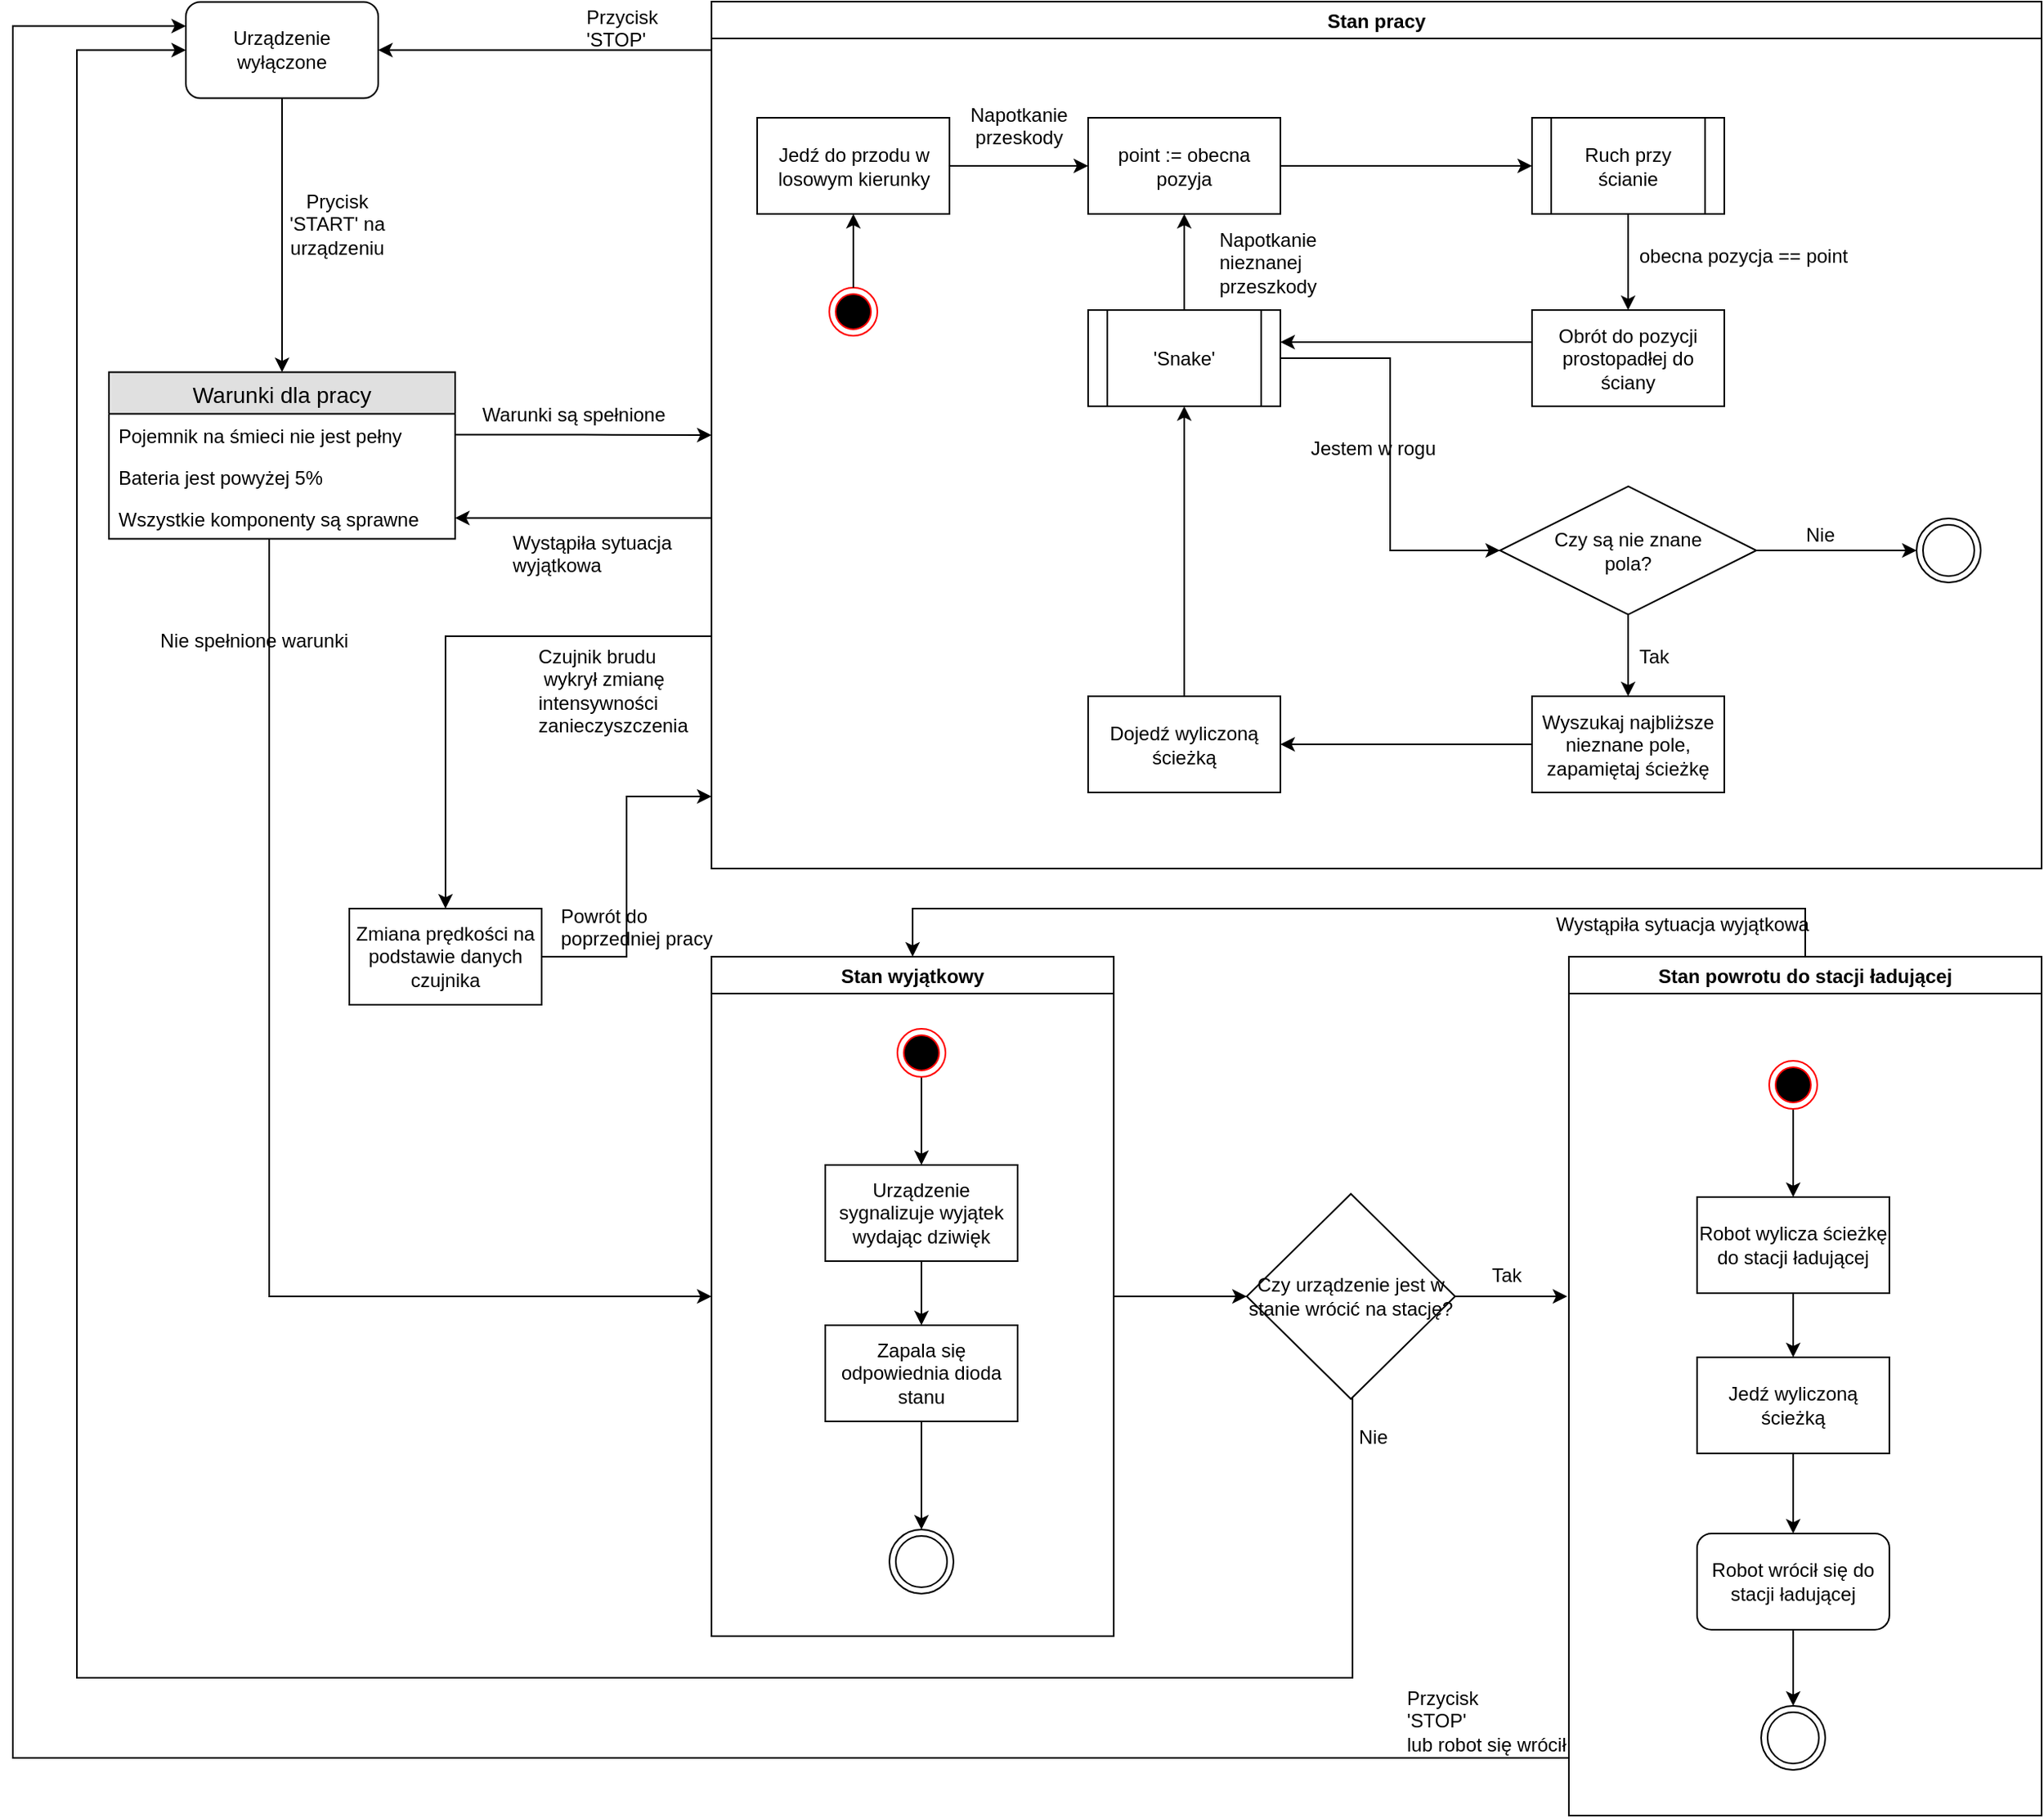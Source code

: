 <mxfile version="10.7.1"><diagram id="BfQeqwmryOvjG47rynou" name="Page-1"><mxGraphModel dx="1847" dy="1248" grid="1" gridSize="10" guides="1" tooltips="1" connect="1" arrows="1" fold="1" page="1" pageScale="1" pageWidth="827" pageHeight="1169" math="0" shadow="0"><root><mxCell id="0"/><mxCell id="1" parent="0"/><mxCell id="Kj0u_gtO7Gd0UM1roTuU-98" style="edgeStyle=orthogonalEdgeStyle;rounded=0;orthogonalLoop=1;jettySize=auto;html=1;entryX=1;entryY=0.5;entryDx=0;entryDy=0;" edge="1" parent="1" source="i7dEc-UQwHvQtYXgSHel-5" target="Kj0u_gtO7Gd0UM1roTuU-93"><mxGeometry relative="1" as="geometry"><Array as="points"><mxPoint x="1557" y="686"/></Array></mxGeometry></mxCell><mxCell id="Kj0u_gtO7Gd0UM1roTuU-113" style="edgeStyle=orthogonalEdgeStyle;rounded=0;orthogonalLoop=1;jettySize=auto;html=1;exitX=0;exitY=0.25;exitDx=0;exitDy=0;entryX=1;entryY=0.5;entryDx=0;entryDy=0;" edge="1" parent="1" source="i7dEc-UQwHvQtYXgSHel-5" target="Kj0u_gtO7Gd0UM1roTuU-6"><mxGeometry relative="1" as="geometry"><Array as="points"><mxPoint x="1596" y="394"/></Array></mxGeometry></mxCell><mxCell id="Kj0u_gtO7Gd0UM1roTuU-132" style="edgeStyle=orthogonalEdgeStyle;rounded=0;orthogonalLoop=1;jettySize=auto;html=1;entryX=0.5;entryY=0;entryDx=0;entryDy=0;" edge="1" parent="1" source="i7dEc-UQwHvQtYXgSHel-5" target="Kj0u_gtO7Gd0UM1roTuU-125"><mxGeometry relative="1" as="geometry"><Array as="points"><mxPoint x="1430" y="760"/></Array></mxGeometry></mxCell><mxCell id="i7dEc-UQwHvQtYXgSHel-5" value="Stan pracy" style="swimlane;" parent="1" vertex="1"><mxGeometry x="1596" y="364" width="830" height="541" as="geometry"/></mxCell><mxCell id="i7dEc-UQwHvQtYXgSHel-42" value="" style="edgeStyle=orthogonalEdgeStyle;rounded=0;orthogonalLoop=1;jettySize=auto;html=1;" parent="i7dEc-UQwHvQtYXgSHel-5" source="i7dEc-UQwHvQtYXgSHel-13" target="i7dEc-UQwHvQtYXgSHel-41" edge="1"><mxGeometry relative="1" as="geometry"/></mxCell><mxCell id="i7dEc-UQwHvQtYXgSHel-13" value="Ruch przy ścianie" style="shape=process;whiteSpace=wrap;html=1;backgroundOutline=1;" parent="i7dEc-UQwHvQtYXgSHel-5" vertex="1"><mxGeometry x="512" y="72.5" width="120" height="60" as="geometry"/></mxCell><mxCell id="i7dEc-UQwHvQtYXgSHel-48" style="edgeStyle=orthogonalEdgeStyle;rounded=0;orthogonalLoop=1;jettySize=auto;html=1;entryX=0.5;entryY=1;entryDx=0;entryDy=0;" parent="i7dEc-UQwHvQtYXgSHel-5" source="i7dEc-UQwHvQtYXgSHel-15" target="i7dEc-UQwHvQtYXgSHel-30" edge="1"><mxGeometry relative="1" as="geometry"/></mxCell><mxCell id="i7dEc-UQwHvQtYXgSHel-52" value="" style="edgeStyle=orthogonalEdgeStyle;rounded=0;orthogonalLoop=1;jettySize=auto;html=1;entryX=0;entryY=0.5;entryDx=0;entryDy=0;" parent="i7dEc-UQwHvQtYXgSHel-5" source="i7dEc-UQwHvQtYXgSHel-15" target="i7dEc-UQwHvQtYXgSHel-53" edge="1"><mxGeometry relative="1" as="geometry"><mxPoint x="477" y="287.5" as="targetPoint"/></mxGeometry></mxCell><mxCell id="i7dEc-UQwHvQtYXgSHel-15" value="'Snake'" style="shape=process;whiteSpace=wrap;html=1;backgroundOutline=1;" parent="i7dEc-UQwHvQtYXgSHel-5" vertex="1"><mxGeometry x="235" y="192.5" width="120" height="60" as="geometry"/></mxCell><mxCell id="i7dEc-UQwHvQtYXgSHel-77" style="edgeStyle=orthogonalEdgeStyle;rounded=0;orthogonalLoop=1;jettySize=auto;html=1;entryX=0;entryY=0.5;entryDx=0;entryDy=0;" parent="i7dEc-UQwHvQtYXgSHel-5" source="i7dEc-UQwHvQtYXgSHel-19" target="i7dEc-UQwHvQtYXgSHel-30" edge="1"><mxGeometry relative="1" as="geometry"><Array as="points"><mxPoint x="220" y="102.5"/><mxPoint x="220" y="102.5"/></Array></mxGeometry></mxCell><mxCell id="i7dEc-UQwHvQtYXgSHel-19" value="Jedź do przodu w losowym kierunky" style="rounded=0;whiteSpace=wrap;html=1;" parent="i7dEc-UQwHvQtYXgSHel-5" vertex="1"><mxGeometry x="28.5" y="72.5" width="120" height="60" as="geometry"/></mxCell><mxCell id="i7dEc-UQwHvQtYXgSHel-21" value="Napotkanie&lt;br&gt;przeskody&lt;br&gt;&lt;br&gt;" style="text;html=1;strokeColor=none;fillColor=none;align=center;verticalAlign=middle;whiteSpace=wrap;rounded=0;" parent="i7dEc-UQwHvQtYXgSHel-5" vertex="1"><mxGeometry x="156" y="67.5" width="72" height="35" as="geometry"/></mxCell><mxCell id="i7dEc-UQwHvQtYXgSHel-40" value="" style="edgeStyle=orthogonalEdgeStyle;rounded=0;orthogonalLoop=1;jettySize=auto;html=1;" parent="i7dEc-UQwHvQtYXgSHel-5" source="i7dEc-UQwHvQtYXgSHel-30" target="i7dEc-UQwHvQtYXgSHel-13" edge="1"><mxGeometry relative="1" as="geometry"/></mxCell><mxCell id="i7dEc-UQwHvQtYXgSHel-30" value="point := obecna pozyja" style="rounded=0;whiteSpace=wrap;html=1;" parent="i7dEc-UQwHvQtYXgSHel-5" vertex="1"><mxGeometry x="235" y="72.5" width="120" height="60" as="geometry"/></mxCell><mxCell id="i7dEc-UQwHvQtYXgSHel-45" style="edgeStyle=orthogonalEdgeStyle;rounded=0;orthogonalLoop=1;jettySize=auto;html=1;" parent="i7dEc-UQwHvQtYXgSHel-5" source="i7dEc-UQwHvQtYXgSHel-41" target="i7dEc-UQwHvQtYXgSHel-15" edge="1"><mxGeometry relative="1" as="geometry"><Array as="points"><mxPoint x="432" y="212.5"/><mxPoint x="432" y="212.5"/></Array></mxGeometry></mxCell><mxCell id="i7dEc-UQwHvQtYXgSHel-41" value="Obrót do pozycji prostopadłej do ściany" style="rounded=0;whiteSpace=wrap;html=1;" parent="i7dEc-UQwHvQtYXgSHel-5" vertex="1"><mxGeometry x="512" y="192.5" width="120" height="60" as="geometry"/></mxCell><mxCell id="i7dEc-UQwHvQtYXgSHel-53" value="Czy są nie znane&lt;br&gt;pola?" style="rhombus;whiteSpace=wrap;html=1;" parent="i7dEc-UQwHvQtYXgSHel-5" vertex="1"><mxGeometry x="492" y="302.5" width="160" height="80" as="geometry"/></mxCell><mxCell id="i7dEc-UQwHvQtYXgSHel-59" value="" style="ellipse;shape=doubleEllipse;whiteSpace=wrap;html=1;aspect=fixed;" parent="i7dEc-UQwHvQtYXgSHel-5" vertex="1"><mxGeometry x="752" y="322.5" width="40" height="40" as="geometry"/></mxCell><mxCell id="i7dEc-UQwHvQtYXgSHel-64" value="" style="endArrow=classic;html=1;exitX=1;exitY=0.5;exitDx=0;exitDy=0;entryX=0;entryY=0.5;entryDx=0;entryDy=0;" parent="i7dEc-UQwHvQtYXgSHel-5" source="i7dEc-UQwHvQtYXgSHel-53" target="i7dEc-UQwHvQtYXgSHel-59" edge="1"><mxGeometry width="50" height="50" relative="1" as="geometry"><mxPoint x="602" y="392.5" as="sourcePoint"/><mxPoint x="652" y="342.5" as="targetPoint"/></mxGeometry></mxCell><mxCell id="i7dEc-UQwHvQtYXgSHel-65" value="Nie" style="text;html=1;strokeColor=none;fillColor=none;align=center;verticalAlign=middle;whiteSpace=wrap;rounded=0;" parent="i7dEc-UQwHvQtYXgSHel-5" vertex="1"><mxGeometry x="672" y="322.5" width="40" height="20" as="geometry"/></mxCell><mxCell id="i7dEc-UQwHvQtYXgSHel-75" style="edgeStyle=orthogonalEdgeStyle;rounded=0;orthogonalLoop=1;jettySize=auto;html=1;entryX=0.5;entryY=1;entryDx=0;entryDy=0;" parent="i7dEc-UQwHvQtYXgSHel-5" source="i7dEc-UQwHvQtYXgSHel-69" target="i7dEc-UQwHvQtYXgSHel-15" edge="1"><mxGeometry relative="1" as="geometry"/></mxCell><mxCell id="i7dEc-UQwHvQtYXgSHel-69" value="Dojedź wyliczoną ścieżką" style="rounded=0;whiteSpace=wrap;html=1;" parent="i7dEc-UQwHvQtYXgSHel-5" vertex="1"><mxGeometry x="235" y="433.5" width="120" height="60" as="geometry"/></mxCell><mxCell id="i7dEc-UQwHvQtYXgSHel-72" value="Tak&lt;br&gt;&lt;br&gt;" style="text;html=1;resizable=0;points=[];autosize=1;align=left;verticalAlign=top;spacingTop=-4;" parent="i7dEc-UQwHvQtYXgSHel-5" vertex="1"><mxGeometry x="577" y="398.5" width="30" height="30" as="geometry"/></mxCell><mxCell id="i7dEc-UQwHvQtYXgSHel-50" value="obecna pozycja == point&lt;br&gt;" style="text;html=1;resizable=0;points=[];autosize=1;align=left;verticalAlign=top;spacingTop=-4;" parent="i7dEc-UQwHvQtYXgSHel-5" vertex="1"><mxGeometry x="577" y="148.5" width="150" height="20" as="geometry"/></mxCell><mxCell id="i7dEc-UQwHvQtYXgSHel-34" value="" style="ellipse;html=1;shape=endState;fillColor=#000000;strokeColor=#ff0000;" parent="i7dEc-UQwHvQtYXgSHel-5" vertex="1"><mxGeometry x="73.5" y="178.5" width="30" height="30" as="geometry"/></mxCell><mxCell id="i7dEc-UQwHvQtYXgSHel-35" value="" style="edgeStyle=orthogonalEdgeStyle;rounded=0;orthogonalLoop=1;jettySize=auto;html=1;" parent="i7dEc-UQwHvQtYXgSHel-5" source="i7dEc-UQwHvQtYXgSHel-34" target="i7dEc-UQwHvQtYXgSHel-19" edge="1"><mxGeometry relative="1" as="geometry"/></mxCell><mxCell id="i7dEc-UQwHvQtYXgSHel-49" value="Napotkanie&lt;br&gt;nieznanej&lt;br&gt;przeszkody&lt;br&gt;" style="text;html=1;resizable=0;points=[];autosize=1;align=left;verticalAlign=top;spacingTop=-4;" parent="i7dEc-UQwHvQtYXgSHel-5" vertex="1"><mxGeometry x="315" y="138.5" width="80" height="40" as="geometry"/></mxCell><mxCell id="i7dEc-UQwHvQtYXgSHel-83" value="Jestem w rogu" style="text;html=1;resizable=0;points=[];autosize=1;align=left;verticalAlign=top;spacingTop=-4;" parent="i7dEc-UQwHvQtYXgSHel-5" vertex="1"><mxGeometry x="372" y="268.5" width="90" height="20" as="geometry"/></mxCell><mxCell id="i7dEc-UQwHvQtYXgSHel-68" value="Wyszukaj najbliższe nieznane pole, zapamiętaj ścieżkę" style="rounded=0;whiteSpace=wrap;html=1;" parent="1" vertex="1"><mxGeometry x="2108" y="797.5" width="120" height="60" as="geometry"/></mxCell><mxCell id="i7dEc-UQwHvQtYXgSHel-70" value="" style="edgeStyle=orthogonalEdgeStyle;rounded=0;orthogonalLoop=1;jettySize=auto;html=1;" parent="1" source="i7dEc-UQwHvQtYXgSHel-68" target="i7dEc-UQwHvQtYXgSHel-69" edge="1"><mxGeometry relative="1" as="geometry"/></mxCell><mxCell id="i7dEc-UQwHvQtYXgSHel-82" style="edgeStyle=orthogonalEdgeStyle;rounded=0;orthogonalLoop=1;jettySize=auto;html=1;entryX=0.5;entryY=0;entryDx=0;entryDy=0;" parent="1" source="i7dEc-UQwHvQtYXgSHel-53" target="i7dEc-UQwHvQtYXgSHel-68" edge="1"><mxGeometry relative="1" as="geometry"/></mxCell><mxCell id="Kj0u_gtO7Gd0UM1roTuU-85" style="edgeStyle=orthogonalEdgeStyle;rounded=0;orthogonalLoop=1;jettySize=auto;html=1;" edge="1" parent="1" source="Kj0u_gtO7Gd0UM1roTuU-6" target="Kj0u_gtO7Gd0UM1roTuU-51"><mxGeometry relative="1" as="geometry"/></mxCell><mxCell id="Kj0u_gtO7Gd0UM1roTuU-6" value="Urządzenie wyłączone" style="rounded=1;whiteSpace=wrap;html=1;" vertex="1" parent="1"><mxGeometry x="1268" y="364.25" width="120" height="60" as="geometry"/></mxCell><mxCell id="Kj0u_gtO7Gd0UM1roTuU-109" style="edgeStyle=orthogonalEdgeStyle;rounded=0;orthogonalLoop=1;jettySize=auto;html=1;entryX=0.5;entryY=0;entryDx=0;entryDy=0;" edge="1" parent="1" source="Kj0u_gtO7Gd0UM1roTuU-8" target="Kj0u_gtO7Gd0UM1roTuU-72"><mxGeometry relative="1" as="geometry"><mxPoint x="1730" y="940" as="targetPoint"/><Array as="points"><mxPoint x="2278" y="930"/><mxPoint x="1721" y="930"/></Array></mxGeometry></mxCell><mxCell id="Kj0u_gtO7Gd0UM1roTuU-111" style="edgeStyle=orthogonalEdgeStyle;rounded=0;orthogonalLoop=1;jettySize=auto;html=1;entryX=0;entryY=0.25;entryDx=0;entryDy=0;" edge="1" parent="1" source="Kj0u_gtO7Gd0UM1roTuU-8" target="Kj0u_gtO7Gd0UM1roTuU-6"><mxGeometry relative="1" as="geometry"><Array as="points"><mxPoint x="1160" y="1460"/><mxPoint x="1160" y="379"/></Array></mxGeometry></mxCell><mxCell id="Kj0u_gtO7Gd0UM1roTuU-8" value="Stan powrotu do stacji ładującej" style="swimlane;" vertex="1" parent="1"><mxGeometry x="2131" y="960" width="295" height="536" as="geometry"/></mxCell><mxCell id="Kj0u_gtO7Gd0UM1roTuU-35" value="" style="edgeStyle=orthogonalEdgeStyle;rounded=0;orthogonalLoop=1;jettySize=auto;html=1;entryX=0.5;entryY=0;entryDx=0;entryDy=0;" edge="1" parent="Kj0u_gtO7Gd0UM1roTuU-8" source="Kj0u_gtO7Gd0UM1roTuU-33" target="Kj0u_gtO7Gd0UM1roTuU-38"><mxGeometry relative="1" as="geometry"><mxPoint x="140" y="143.5" as="targetPoint"/></mxGeometry></mxCell><mxCell id="Kj0u_gtO7Gd0UM1roTuU-33" value="" style="ellipse;html=1;shape=endState;fillColor=#000000;strokeColor=#ff0000;" vertex="1" parent="Kj0u_gtO7Gd0UM1roTuU-8"><mxGeometry x="125" y="65" width="30" height="30" as="geometry"/></mxCell><mxCell id="Kj0u_gtO7Gd0UM1roTuU-44" value="" style="edgeStyle=orthogonalEdgeStyle;rounded=0;orthogonalLoop=1;jettySize=auto;html=1;" edge="1" parent="Kj0u_gtO7Gd0UM1roTuU-8" source="Kj0u_gtO7Gd0UM1roTuU-38" target="Kj0u_gtO7Gd0UM1roTuU-40"><mxGeometry relative="1" as="geometry"/></mxCell><mxCell id="Kj0u_gtO7Gd0UM1roTuU-38" value="&lt;span&gt;Robot wylicza ścieżkę do stacji ładującej&lt;/span&gt;" style="rounded=0;whiteSpace=wrap;html=1;" vertex="1" parent="Kj0u_gtO7Gd0UM1roTuU-8"><mxGeometry x="80" y="150" width="120" height="60" as="geometry"/></mxCell><mxCell id="Kj0u_gtO7Gd0UM1roTuU-45" value="" style="edgeStyle=orthogonalEdgeStyle;rounded=0;orthogonalLoop=1;jettySize=auto;html=1;" edge="1" parent="Kj0u_gtO7Gd0UM1roTuU-8" source="Kj0u_gtO7Gd0UM1roTuU-40" target="Kj0u_gtO7Gd0UM1roTuU-42"><mxGeometry relative="1" as="geometry"/></mxCell><mxCell id="Kj0u_gtO7Gd0UM1roTuU-40" value="&lt;span&gt;Jedź wyliczoną ścieżką&lt;/span&gt;" style="rounded=0;whiteSpace=wrap;html=1;" vertex="1" parent="Kj0u_gtO7Gd0UM1roTuU-8"><mxGeometry x="80" y="250" width="120" height="60" as="geometry"/></mxCell><mxCell id="Kj0u_gtO7Gd0UM1roTuU-50" style="edgeStyle=orthogonalEdgeStyle;rounded=0;orthogonalLoop=1;jettySize=auto;html=1;" edge="1" parent="Kj0u_gtO7Gd0UM1roTuU-8" source="Kj0u_gtO7Gd0UM1roTuU-42" target="Kj0u_gtO7Gd0UM1roTuU-47"><mxGeometry relative="1" as="geometry"/></mxCell><mxCell id="Kj0u_gtO7Gd0UM1roTuU-42" value="&lt;span&gt;Robot wrócił się do stacji ładującej&lt;/span&gt;" style="rounded=1;whiteSpace=wrap;html=1;" vertex="1" parent="Kj0u_gtO7Gd0UM1roTuU-8"><mxGeometry x="80" y="360" width="120" height="60" as="geometry"/></mxCell><mxCell id="Kj0u_gtO7Gd0UM1roTuU-47" value="" style="ellipse;shape=doubleEllipse;whiteSpace=wrap;html=1;aspect=fixed;" vertex="1" parent="Kj0u_gtO7Gd0UM1roTuU-8"><mxGeometry x="120" y="467.5" width="40" height="40" as="geometry"/></mxCell><mxCell id="Kj0u_gtO7Gd0UM1roTuU-87" style="edgeStyle=orthogonalEdgeStyle;rounded=0;orthogonalLoop=1;jettySize=auto;html=1;entryX=0;entryY=0.5;entryDx=0;entryDy=0;" edge="1" parent="1" source="Kj0u_gtO7Gd0UM1roTuU-51" target="Kj0u_gtO7Gd0UM1roTuU-72"><mxGeometry relative="1" as="geometry"><Array as="points"><mxPoint x="1320" y="1172"/></Array></mxGeometry></mxCell><mxCell id="Kj0u_gtO7Gd0UM1roTuU-51" value="Warunki dla pracy" style="swimlane;fontStyle=0;childLayout=stackLayout;horizontal=1;startSize=26;fillColor=#e0e0e0;horizontalStack=0;resizeParent=1;resizeParentMax=0;resizeLast=0;collapsible=1;marginBottom=0;swimlaneFillColor=#ffffff;align=center;fontSize=14;" vertex="1" parent="1"><mxGeometry x="1220" y="595.25" width="216" height="104" as="geometry"/></mxCell><mxCell id="Kj0u_gtO7Gd0UM1roTuU-52" value="Pojemnik na śmieci nie jest pełny" style="text;strokeColor=none;fillColor=none;spacingLeft=4;spacingRight=4;overflow=hidden;rotatable=0;points=[[0,0.5],[1,0.5]];portConstraint=eastwest;fontSize=12;" vertex="1" parent="Kj0u_gtO7Gd0UM1roTuU-51"><mxGeometry y="26" width="216" height="26" as="geometry"/></mxCell><mxCell id="Kj0u_gtO7Gd0UM1roTuU-53" value="Bateria jest powyżej 5%" style="text;strokeColor=none;fillColor=none;spacingLeft=4;spacingRight=4;overflow=hidden;rotatable=0;points=[[0,0.5],[1,0.5]];portConstraint=eastwest;fontSize=12;" vertex="1" parent="Kj0u_gtO7Gd0UM1roTuU-51"><mxGeometry y="52" width="216" height="26" as="geometry"/></mxCell><mxCell id="Kj0u_gtO7Gd0UM1roTuU-93" value="Wszystkie komponenty są sprawne" style="text;strokeColor=none;fillColor=none;spacingLeft=4;spacingRight=4;overflow=hidden;rotatable=0;points=[[0,0.5],[1,0.5]];portConstraint=eastwest;fontSize=12;" vertex="1" parent="Kj0u_gtO7Gd0UM1roTuU-51"><mxGeometry y="78" width="216" height="26" as="geometry"/></mxCell><mxCell id="Kj0u_gtO7Gd0UM1roTuU-56" value="Prycisk 'START' na urządzeniu" style="text;html=1;strokeColor=none;fillColor=none;align=center;verticalAlign=middle;whiteSpace=wrap;rounded=0;" vertex="1" parent="1"><mxGeometry x="1328" y="480" width="69" height="45" as="geometry"/></mxCell><mxCell id="Kj0u_gtO7Gd0UM1roTuU-59" value="Nie spełnione warunki" style="text;html=1;resizable=0;points=[];autosize=1;align=left;verticalAlign=top;spacingTop=-4;" vertex="1" parent="1"><mxGeometry x="1250" y="752.75" width="130" height="20" as="geometry"/></mxCell><mxCell id="Kj0u_gtO7Gd0UM1roTuU-104" style="edgeStyle=orthogonalEdgeStyle;rounded=0;orthogonalLoop=1;jettySize=auto;html=1;entryX=0;entryY=0.5;entryDx=0;entryDy=0;" edge="1" parent="1" source="Kj0u_gtO7Gd0UM1roTuU-72" target="Kj0u_gtO7Gd0UM1roTuU-103"><mxGeometry relative="1" as="geometry"/></mxCell><mxCell id="Kj0u_gtO7Gd0UM1roTuU-72" value="Stan wyjątkowy" style="swimlane;" vertex="1" parent="1"><mxGeometry x="1596" y="960" width="251" height="424" as="geometry"/></mxCell><mxCell id="Kj0u_gtO7Gd0UM1roTuU-73" value="" style="edgeStyle=orthogonalEdgeStyle;rounded=0;orthogonalLoop=1;jettySize=auto;html=1;entryX=0.5;entryY=0;entryDx=0;entryDy=0;" edge="1" parent="Kj0u_gtO7Gd0UM1roTuU-72" source="Kj0u_gtO7Gd0UM1roTuU-74" target="Kj0u_gtO7Gd0UM1roTuU-76"><mxGeometry relative="1" as="geometry"><mxPoint x="131" y="123.5" as="targetPoint"/></mxGeometry></mxCell><mxCell id="Kj0u_gtO7Gd0UM1roTuU-74" value="" style="ellipse;html=1;shape=endState;fillColor=#000000;strokeColor=#ff0000;" vertex="1" parent="Kj0u_gtO7Gd0UM1roTuU-72"><mxGeometry x="116" y="45" width="30" height="30" as="geometry"/></mxCell><mxCell id="Kj0u_gtO7Gd0UM1roTuU-75" value="" style="edgeStyle=orthogonalEdgeStyle;rounded=0;orthogonalLoop=1;jettySize=auto;html=1;" edge="1" parent="Kj0u_gtO7Gd0UM1roTuU-72" source="Kj0u_gtO7Gd0UM1roTuU-76" target="Kj0u_gtO7Gd0UM1roTuU-78"><mxGeometry relative="1" as="geometry"/></mxCell><mxCell id="Kj0u_gtO7Gd0UM1roTuU-76" value="Urządzenie sygnalizuje wyjątek wydając dziwięk" style="rounded=0;whiteSpace=wrap;html=1;" vertex="1" parent="Kj0u_gtO7Gd0UM1roTuU-72"><mxGeometry x="71" y="130" width="120" height="60" as="geometry"/></mxCell><mxCell id="Kj0u_gtO7Gd0UM1roTuU-77" value="" style="edgeStyle=orthogonalEdgeStyle;rounded=0;orthogonalLoop=1;jettySize=auto;html=1;entryX=0.5;entryY=0;entryDx=0;entryDy=0;" edge="1" parent="Kj0u_gtO7Gd0UM1roTuU-72" source="Kj0u_gtO7Gd0UM1roTuU-78" target="Kj0u_gtO7Gd0UM1roTuU-79"><mxGeometry relative="1" as="geometry"><mxPoint x="131" y="340.0" as="targetPoint"/></mxGeometry></mxCell><mxCell id="Kj0u_gtO7Gd0UM1roTuU-78" value="&lt;span&gt;Zapala się odpowiednia dioda stanu&lt;/span&gt;" style="rounded=0;whiteSpace=wrap;html=1;" vertex="1" parent="Kj0u_gtO7Gd0UM1roTuU-72"><mxGeometry x="71" y="230" width="120" height="60" as="geometry"/></mxCell><mxCell id="Kj0u_gtO7Gd0UM1roTuU-79" value="" style="ellipse;shape=doubleEllipse;whiteSpace=wrap;html=1;aspect=fixed;" vertex="1" parent="Kj0u_gtO7Gd0UM1roTuU-72"><mxGeometry x="111" y="357.5" width="40" height="40" as="geometry"/></mxCell><mxCell id="Kj0u_gtO7Gd0UM1roTuU-81" value="Warunki są spełnione" style="text;html=1;resizable=0;points=[];autosize=1;align=left;verticalAlign=top;spacingTop=-4;" vertex="1" parent="1"><mxGeometry x="1451" y="611.5" width="130" height="20" as="geometry"/></mxCell><mxCell id="Kj0u_gtO7Gd0UM1roTuU-83" value="" style="edgeStyle=orthogonalEdgeStyle;rounded=0;orthogonalLoop=1;jettySize=auto;html=1;" edge="1" parent="1" source="Kj0u_gtO7Gd0UM1roTuU-52" target="i7dEc-UQwHvQtYXgSHel-5"><mxGeometry relative="1" as="geometry"/></mxCell><mxCell id="Kj0u_gtO7Gd0UM1roTuU-100" value="Wystąpiła sytuacja&lt;br&gt;wyjątkowa&lt;br&gt;&lt;br&gt;" style="text;html=1;resizable=0;points=[];autosize=1;align=left;verticalAlign=top;spacingTop=-4;" vertex="1" parent="1"><mxGeometry x="1470" y="691.5" width="110" height="40" as="geometry"/></mxCell><mxCell id="Kj0u_gtO7Gd0UM1roTuU-105" style="edgeStyle=orthogonalEdgeStyle;rounded=0;orthogonalLoop=1;jettySize=auto;html=1;" edge="1" parent="1" source="Kj0u_gtO7Gd0UM1roTuU-103"><mxGeometry relative="1" as="geometry"><mxPoint x="2130" y="1172" as="targetPoint"/></mxGeometry></mxCell><mxCell id="Kj0u_gtO7Gd0UM1roTuU-107" style="edgeStyle=orthogonalEdgeStyle;rounded=0;orthogonalLoop=1;jettySize=auto;html=1;entryX=0;entryY=0.5;entryDx=0;entryDy=0;" edge="1" parent="1" source="Kj0u_gtO7Gd0UM1roTuU-103" target="Kj0u_gtO7Gd0UM1roTuU-6"><mxGeometry relative="1" as="geometry"><Array as="points"><mxPoint x="1996" y="1410"/><mxPoint x="1200" y="1410"/><mxPoint x="1200" y="395"/></Array></mxGeometry></mxCell><mxCell id="Kj0u_gtO7Gd0UM1roTuU-103" value="Czy urządzenie jest w stanie wrócić na stację?" style="rhombus;whiteSpace=wrap;html=1;" vertex="1" parent="1"><mxGeometry x="1930" y="1108" width="130" height="128" as="geometry"/></mxCell><mxCell id="Kj0u_gtO7Gd0UM1roTuU-106" value="Tak" style="text;html=1;resizable=0;points=[];autosize=1;align=left;verticalAlign=top;spacingTop=-4;" vertex="1" parent="1"><mxGeometry x="2080.5" y="1148.5" width="30" height="20" as="geometry"/></mxCell><mxCell id="Kj0u_gtO7Gd0UM1roTuU-108" value="Nie" style="text;html=1;resizable=0;points=[];autosize=1;align=left;verticalAlign=top;spacingTop=-4;" vertex="1" parent="1"><mxGeometry x="1998" y="1250" width="30" height="20" as="geometry"/></mxCell><mxCell id="Kj0u_gtO7Gd0UM1roTuU-110" value="Wystąpiła sytuacja wyjątkowa" style="text;html=1;resizable=0;points=[];autosize=1;align=left;verticalAlign=top;spacingTop=-4;" vertex="1" parent="1"><mxGeometry x="2121" y="930" width="170" height="20" as="geometry"/></mxCell><mxCell id="Kj0u_gtO7Gd0UM1roTuU-112" value="Przycisk&lt;br&gt;'STOP'&lt;br&gt;lub robot się wrócił&lt;br&gt;&lt;br&gt;&lt;br&gt;" style="text;html=1;resizable=0;points=[];autosize=1;align=left;verticalAlign=top;spacingTop=-4;" vertex="1" parent="1"><mxGeometry x="2028" y="1412.5" width="110" height="70" as="geometry"/></mxCell><mxCell id="Kj0u_gtO7Gd0UM1roTuU-114" value="Przycisk &lt;br&gt;'STOP'" style="text;html=1;resizable=0;points=[];autosize=1;align=left;verticalAlign=top;spacingTop=-4;" vertex="1" parent="1"><mxGeometry x="1516" y="364" width="60" height="30" as="geometry"/></mxCell><mxCell id="Kj0u_gtO7Gd0UM1roTuU-134" style="edgeStyle=orthogonalEdgeStyle;rounded=0;orthogonalLoop=1;jettySize=auto;html=1;exitX=1;exitY=0.5;exitDx=0;exitDy=0;" edge="1" parent="1" source="Kj0u_gtO7Gd0UM1roTuU-125"><mxGeometry relative="1" as="geometry"><mxPoint x="1596" y="860" as="targetPoint"/><Array as="points"><mxPoint x="1543" y="960"/><mxPoint x="1543" y="860"/><mxPoint x="1596" y="860"/></Array></mxGeometry></mxCell><mxCell id="Kj0u_gtO7Gd0UM1roTuU-125" value="Zmiana prędkości na podstawie danych czujnika" style="rounded=0;whiteSpace=wrap;html=1;" vertex="1" parent="1"><mxGeometry x="1370" y="930" width="120" height="60" as="geometry"/></mxCell><mxCell id="Kj0u_gtO7Gd0UM1roTuU-133" value="Czujnik brudu&lt;br&gt;&amp;nbsp;wykrył zmianę&lt;br&gt;intensywności&lt;br&gt;zanieczyszczenia&lt;br&gt;&amp;nbsp;&lt;br&gt;" style="text;html=1;resizable=0;points=[];autosize=1;align=left;verticalAlign=top;spacingTop=-4;" vertex="1" parent="1"><mxGeometry x="1486" y="762.5" width="110" height="70" as="geometry"/></mxCell><mxCell id="Kj0u_gtO7Gd0UM1roTuU-135" value="Powrót do&lt;br&gt;poprzedniej pracy" style="text;html=1;resizable=0;points=[];autosize=1;align=left;verticalAlign=top;spacingTop=-4;" vertex="1" parent="1"><mxGeometry x="1500" y="925" width="110" height="30" as="geometry"/></mxCell></root></mxGraphModel></diagram></mxfile>